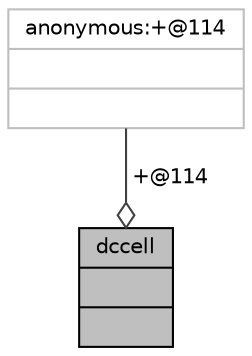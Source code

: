 digraph "dccell"
{
 // INTERACTIVE_SVG=YES
  bgcolor="transparent";
  edge [fontname="Helvetica",fontsize="10",labelfontname="Helvetica",labelfontsize="10"];
  node [fontname="Helvetica",fontsize="10",shape=record];
  Node98 [label="{dccell\n||}",height=0.2,width=0.4,color="black", fillcolor="grey75", style="filled", fontcolor="black"];
  Node99 -> Node98 [color="grey25",fontsize="10",style="solid",label=" +@114" ,arrowhead="odiamond",fontname="Helvetica"];
  Node99 [label="{anonymous:+@114\n||}",height=0.2,width=0.4,color="grey75"];
}
